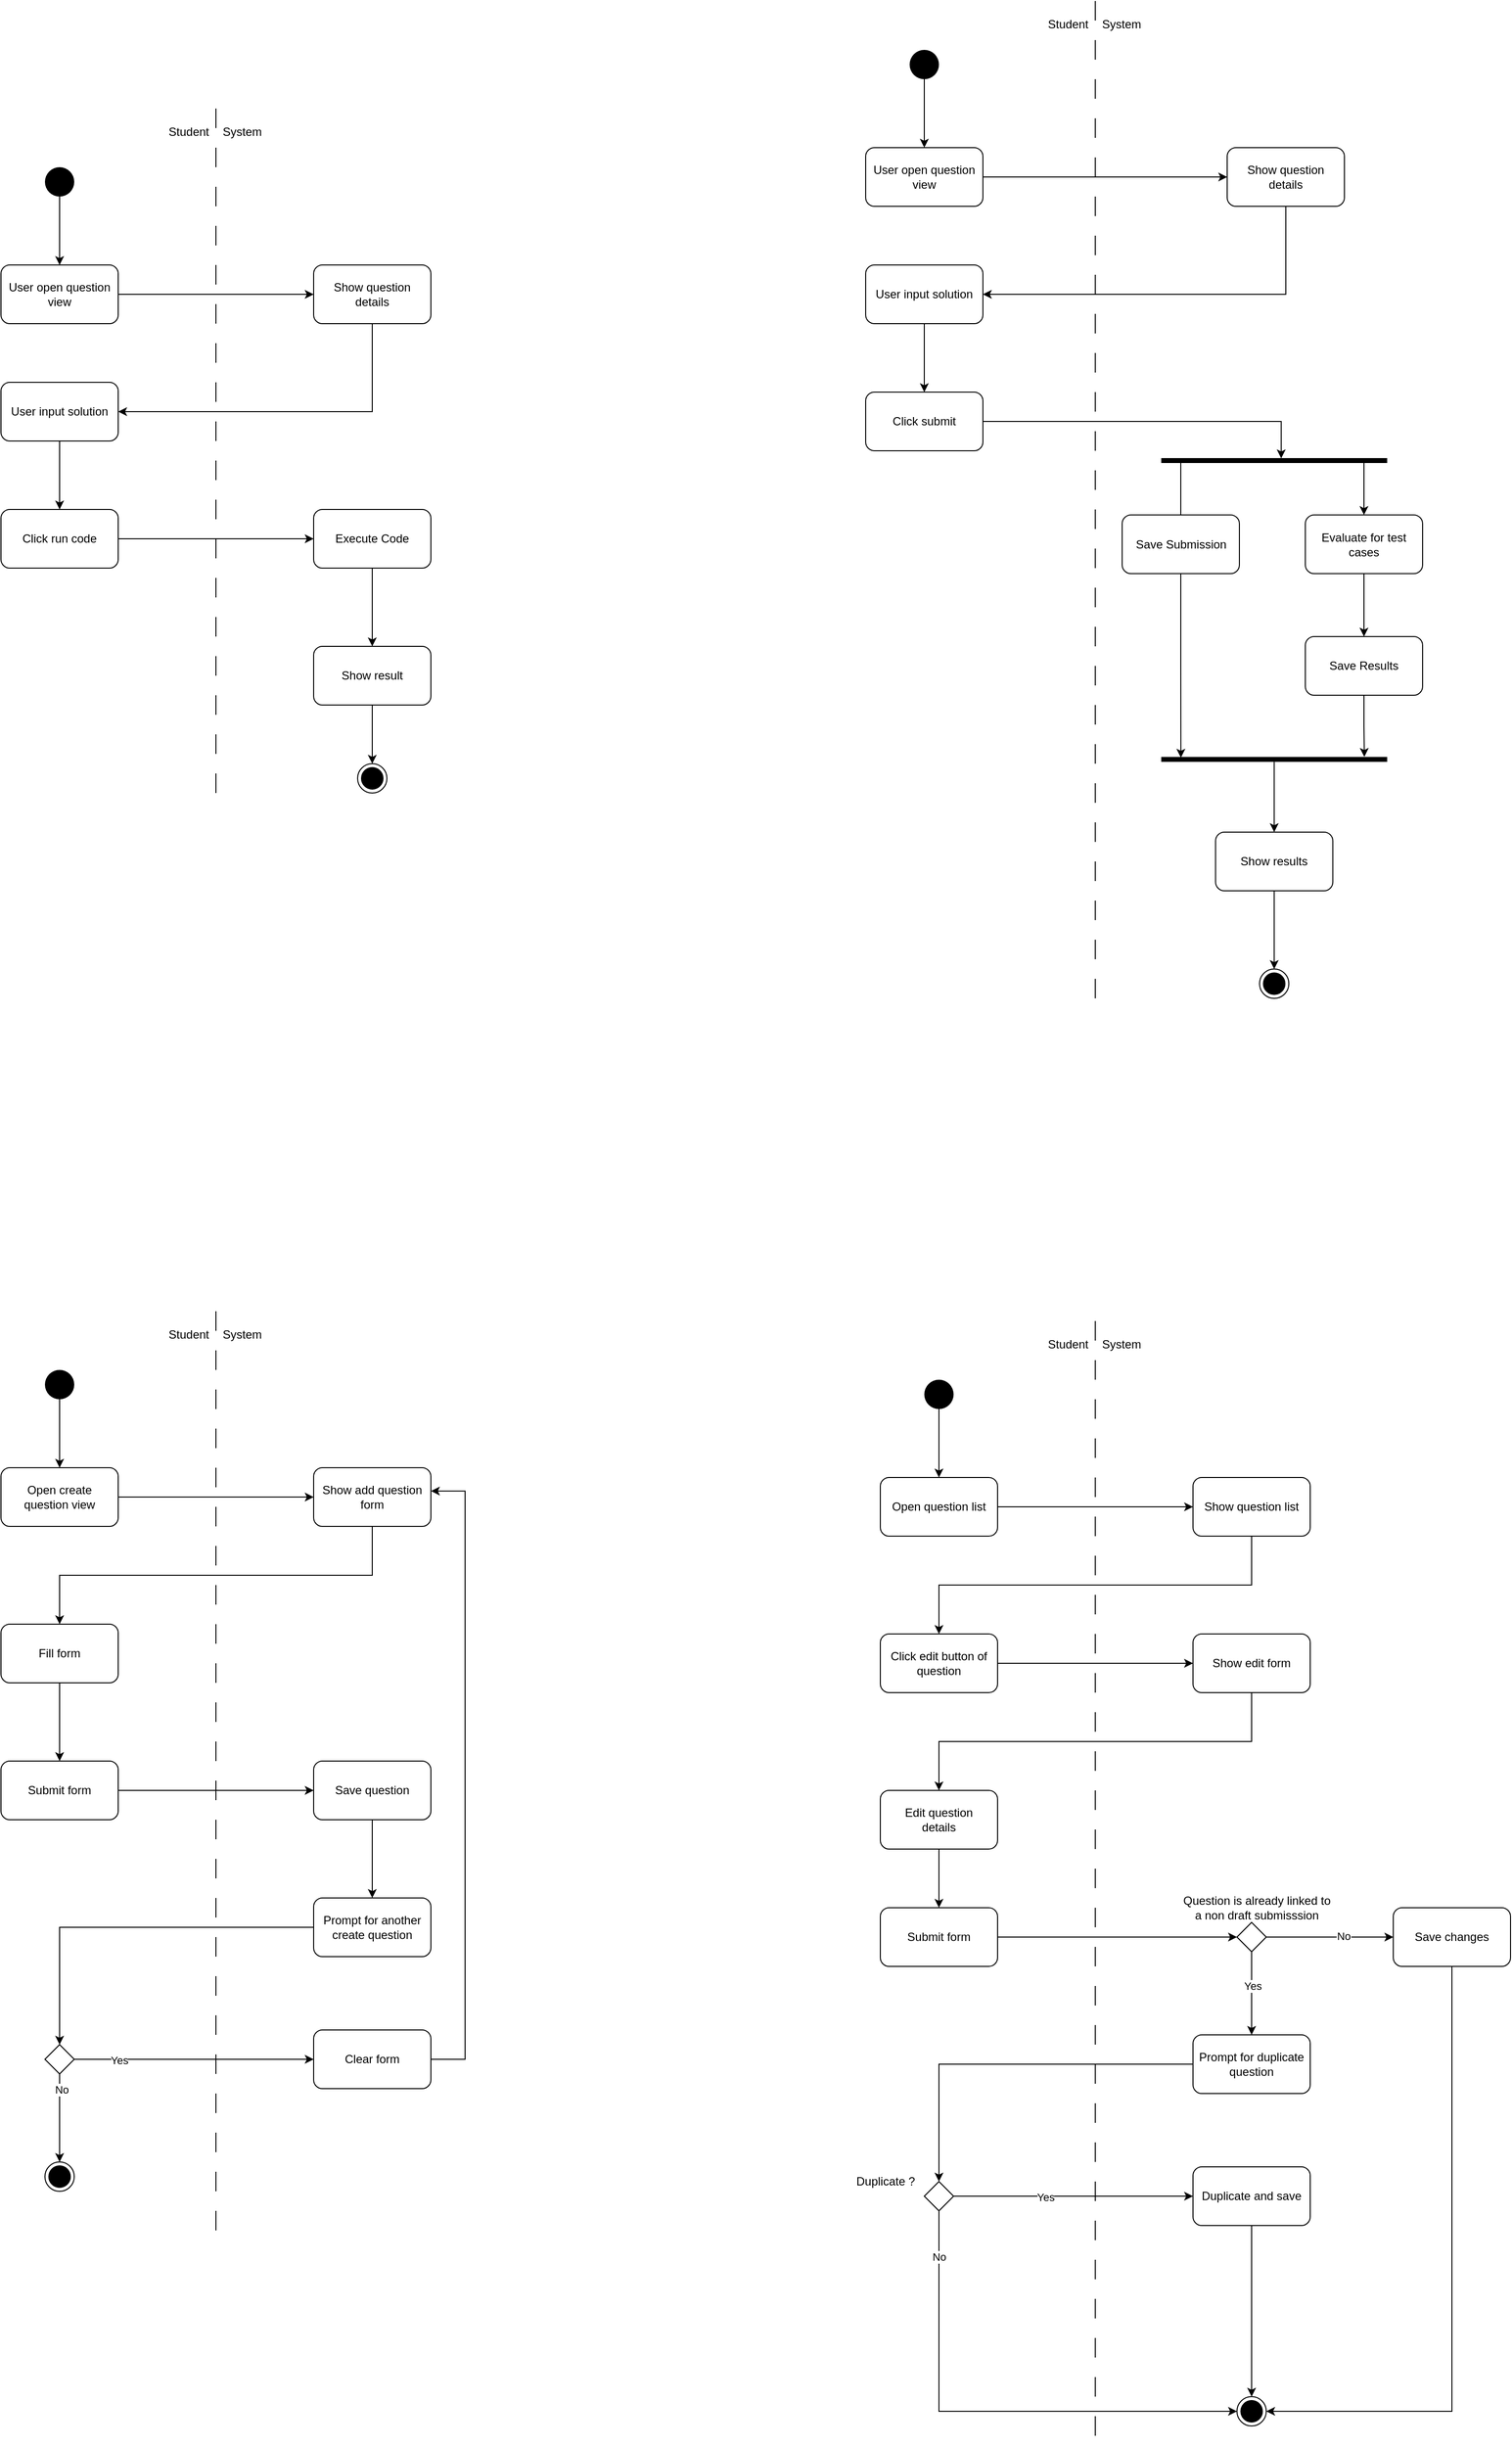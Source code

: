 <mxfile version="14.6.13" type="device"><diagram id="gyYG60qsCns7xO_xiu18" name="Page-1"><mxGraphModel dx="2893" dy="1797" grid="1" gridSize="10" guides="1" tooltips="1" connect="1" arrows="1" fold="1" page="1" pageScale="1" pageWidth="850" pageHeight="1100" math="0" shadow="0"><root><mxCell id="0"/><mxCell id="1" parent="0"/><mxCell id="atGpDKyjoXuG9PRG0gPJ-6" value="" style="edgeStyle=orthogonalEdgeStyle;rounded=0;orthogonalLoop=1;jettySize=auto;html=1;" edge="1" parent="1" source="atGpDKyjoXuG9PRG0gPJ-1" target="atGpDKyjoXuG9PRG0gPJ-5"><mxGeometry relative="1" as="geometry"/></mxCell><mxCell id="atGpDKyjoXuG9PRG0gPJ-1" value="User open question view" style="rounded=1;whiteSpace=wrap;html=1;" vertex="1" parent="1"><mxGeometry x="205" y="330" width="120" height="60" as="geometry"/></mxCell><mxCell id="atGpDKyjoXuG9PRG0gPJ-4" value="" style="edgeStyle=orthogonalEdgeStyle;rounded=0;orthogonalLoop=1;jettySize=auto;html=1;" edge="1" parent="1" source="atGpDKyjoXuG9PRG0gPJ-3" target="atGpDKyjoXuG9PRG0gPJ-1"><mxGeometry relative="1" as="geometry"/></mxCell><mxCell id="atGpDKyjoXuG9PRG0gPJ-3" value="" style="ellipse;fillColor=#000000;strokeColor=none;" vertex="1" parent="1"><mxGeometry x="250" y="230" width="30" height="30" as="geometry"/></mxCell><mxCell id="atGpDKyjoXuG9PRG0gPJ-11" style="edgeStyle=elbowEdgeStyle;rounded=0;orthogonalLoop=1;jettySize=auto;html=1;entryX=1;entryY=0.5;entryDx=0;entryDy=0;elbow=vertical;" edge="1" parent="1" source="atGpDKyjoXuG9PRG0gPJ-5" target="atGpDKyjoXuG9PRG0gPJ-9"><mxGeometry relative="1" as="geometry"><Array as="points"><mxPoint x="475" y="480"/><mxPoint x="515" y="500"/><mxPoint x="415" y="470"/><mxPoint x="445" y="460"/><mxPoint x="465" y="500"/></Array></mxGeometry></mxCell><mxCell id="atGpDKyjoXuG9PRG0gPJ-5" value="Show question&lt;br&gt;details" style="whiteSpace=wrap;html=1;rounded=1;" vertex="1" parent="1"><mxGeometry x="525" y="330" width="120" height="60" as="geometry"/></mxCell><mxCell id="atGpDKyjoXuG9PRG0gPJ-13" style="edgeStyle=elbowEdgeStyle;rounded=0;orthogonalLoop=1;jettySize=auto;elbow=vertical;html=1;entryX=0.5;entryY=0;entryDx=0;entryDy=0;" edge="1" parent="1" source="atGpDKyjoXuG9PRG0gPJ-9" target="atGpDKyjoXuG9PRG0gPJ-19"><mxGeometry relative="1" as="geometry"><mxPoint x="265" y="605" as="targetPoint"/></mxGeometry></mxCell><mxCell id="atGpDKyjoXuG9PRG0gPJ-9" value="User input solution" style="whiteSpace=wrap;html=1;rounded=1;" vertex="1" parent="1"><mxGeometry x="205" y="450" width="120" height="60" as="geometry"/></mxCell><mxCell id="atGpDKyjoXuG9PRG0gPJ-26" style="edgeStyle=elbowEdgeStyle;rounded=0;orthogonalLoop=1;jettySize=auto;elbow=vertical;html=1;" edge="1" parent="1" source="atGpDKyjoXuG9PRG0gPJ-15" target="atGpDKyjoXuG9PRG0gPJ-25"><mxGeometry relative="1" as="geometry"/></mxCell><mxCell id="atGpDKyjoXuG9PRG0gPJ-15" value="Execute Code" style="whiteSpace=wrap;html=1;rounded=1;" vertex="1" parent="1"><mxGeometry x="525" y="580" width="120" height="60" as="geometry"/></mxCell><mxCell id="atGpDKyjoXuG9PRG0gPJ-20" style="edgeStyle=elbowEdgeStyle;rounded=0;orthogonalLoop=1;jettySize=auto;elbow=vertical;html=1;entryX=0;entryY=0.5;entryDx=0;entryDy=0;" edge="1" parent="1" source="atGpDKyjoXuG9PRG0gPJ-19" target="atGpDKyjoXuG9PRG0gPJ-15"><mxGeometry relative="1" as="geometry"/></mxCell><mxCell id="atGpDKyjoXuG9PRG0gPJ-19" value="Click run code" style="whiteSpace=wrap;html=1;rounded=1;" vertex="1" parent="1"><mxGeometry x="205" y="580" width="120" height="60" as="geometry"/></mxCell><mxCell id="atGpDKyjoXuG9PRG0gPJ-28" style="edgeStyle=elbowEdgeStyle;rounded=0;orthogonalLoop=1;jettySize=auto;elbow=vertical;html=1;exitX=0.5;exitY=1;exitDx=0;exitDy=0;entryX=0.5;entryY=0;entryDx=0;entryDy=0;" edge="1" parent="1" source="atGpDKyjoXuG9PRG0gPJ-25" target="atGpDKyjoXuG9PRG0gPJ-27"><mxGeometry relative="1" as="geometry"/></mxCell><mxCell id="atGpDKyjoXuG9PRG0gPJ-25" value="Show result" style="whiteSpace=wrap;html=1;rounded=1;" vertex="1" parent="1"><mxGeometry x="525" y="720" width="120" height="60" as="geometry"/></mxCell><mxCell id="atGpDKyjoXuG9PRG0gPJ-27" value="" style="ellipse;html=1;shape=endState;fillColor=#000000;strokeColor=#000000;" vertex="1" parent="1"><mxGeometry x="570" y="840" width="30" height="30" as="geometry"/></mxCell><mxCell id="atGpDKyjoXuG9PRG0gPJ-30" value="" style="edgeStyle=orthogonalEdgeStyle;rounded=0;orthogonalLoop=1;jettySize=auto;html=1;" edge="1" source="atGpDKyjoXuG9PRG0gPJ-31" target="atGpDKyjoXuG9PRG0gPJ-35" parent="1"><mxGeometry relative="1" as="geometry"/></mxCell><mxCell id="atGpDKyjoXuG9PRG0gPJ-31" value="User open question view" style="rounded=1;whiteSpace=wrap;html=1;" vertex="1" parent="1"><mxGeometry x="1090" y="210" width="120" height="60" as="geometry"/></mxCell><mxCell id="atGpDKyjoXuG9PRG0gPJ-32" value="" style="edgeStyle=orthogonalEdgeStyle;rounded=0;orthogonalLoop=1;jettySize=auto;html=1;" edge="1" source="atGpDKyjoXuG9PRG0gPJ-33" target="atGpDKyjoXuG9PRG0gPJ-31" parent="1"><mxGeometry relative="1" as="geometry"/></mxCell><mxCell id="atGpDKyjoXuG9PRG0gPJ-33" value="" style="ellipse;fillColor=#000000;strokeColor=none;" vertex="1" parent="1"><mxGeometry x="1135" y="110" width="30" height="30" as="geometry"/></mxCell><mxCell id="atGpDKyjoXuG9PRG0gPJ-34" style="edgeStyle=elbowEdgeStyle;rounded=0;orthogonalLoop=1;jettySize=auto;html=1;entryX=1;entryY=0.5;entryDx=0;entryDy=0;elbow=vertical;" edge="1" source="atGpDKyjoXuG9PRG0gPJ-35" target="atGpDKyjoXuG9PRG0gPJ-39" parent="1"><mxGeometry relative="1" as="geometry"><Array as="points"><mxPoint x="1360" y="360"/><mxPoint x="1400" y="380"/><mxPoint x="1300" y="350"/><mxPoint x="1330" y="340"/><mxPoint x="1350" y="380"/></Array></mxGeometry></mxCell><mxCell id="atGpDKyjoXuG9PRG0gPJ-35" value="Show question&lt;br&gt;details" style="whiteSpace=wrap;html=1;rounded=1;" vertex="1" parent="1"><mxGeometry x="1460" y="210" width="120" height="60" as="geometry"/></mxCell><mxCell id="atGpDKyjoXuG9PRG0gPJ-38" style="edgeStyle=elbowEdgeStyle;rounded=0;orthogonalLoop=1;jettySize=auto;elbow=vertical;html=1;entryX=0.5;entryY=0;entryDx=0;entryDy=0;" edge="1" source="atGpDKyjoXuG9PRG0gPJ-39" target="atGpDKyjoXuG9PRG0gPJ-43" parent="1"><mxGeometry relative="1" as="geometry"><mxPoint x="1150" y="485" as="targetPoint"/></mxGeometry></mxCell><mxCell id="atGpDKyjoXuG9PRG0gPJ-39" value="User input solution" style="whiteSpace=wrap;html=1;rounded=1;" vertex="1" parent="1"><mxGeometry x="1090" y="330" width="120" height="60" as="geometry"/></mxCell><mxCell id="atGpDKyjoXuG9PRG0gPJ-42" style="edgeStyle=elbowEdgeStyle;rounded=0;orthogonalLoop=1;jettySize=auto;elbow=vertical;html=1;entryX=0.043;entryY=0.469;entryDx=0;entryDy=0;entryPerimeter=0;exitX=1;exitY=0.5;exitDx=0;exitDy=0;" edge="1" source="atGpDKyjoXuG9PRG0gPJ-43" target="atGpDKyjoXuG9PRG0gPJ-47" parent="1"><mxGeometry relative="1" as="geometry"><mxPoint x="1410" y="490" as="targetPoint"/><Array as="points"><mxPoint x="1290" y="490"/><mxPoint x="1472" y="510"/><mxPoint x="1340" y="490"/></Array></mxGeometry></mxCell><mxCell id="atGpDKyjoXuG9PRG0gPJ-43" value="Click submit" style="whiteSpace=wrap;html=1;rounded=1;" vertex="1" parent="1"><mxGeometry x="1090" y="460" width="120" height="60" as="geometry"/></mxCell><mxCell id="atGpDKyjoXuG9PRG0gPJ-48" style="edgeStyle=elbowEdgeStyle;rounded=0;orthogonalLoop=1;jettySize=auto;elbow=vertical;html=1;entryX=0.5;entryY=0;entryDx=0;entryDy=0;" edge="1" parent="1" source="atGpDKyjoXuG9PRG0gPJ-47" target="atGpDKyjoXuG9PRG0gPJ-49"><mxGeometry relative="1" as="geometry"><mxPoint x="1410" y="670" as="targetPoint"/><Array as="points"><mxPoint x="1410" y="590"/></Array></mxGeometry></mxCell><mxCell id="atGpDKyjoXuG9PRG0gPJ-51" style="edgeStyle=elbowEdgeStyle;rounded=0;orthogonalLoop=1;jettySize=auto;elbow=vertical;html=1;entryX=0.5;entryY=0;entryDx=0;entryDy=0;" edge="1" parent="1" source="atGpDKyjoXuG9PRG0gPJ-47" target="atGpDKyjoXuG9PRG0gPJ-50"><mxGeometry relative="1" as="geometry"><Array as="points"><mxPoint x="1610" y="570"/></Array></mxGeometry></mxCell><mxCell id="atGpDKyjoXuG9PRG0gPJ-47" value="" style="html=1;points=[];perimeter=orthogonalPerimeter;fillColor=#000000;strokeColor=none;rotation=90;" vertex="1" parent="1"><mxGeometry x="1505.62" y="414.38" width="5" height="231.25" as="geometry"/></mxCell><mxCell id="atGpDKyjoXuG9PRG0gPJ-57" style="edgeStyle=elbowEdgeStyle;rounded=0;orthogonalLoop=1;jettySize=auto;elbow=vertical;html=1;entryX=0.147;entryY=0.913;entryDx=0;entryDy=0;entryPerimeter=0;" edge="1" parent="1" source="atGpDKyjoXuG9PRG0gPJ-49" target="atGpDKyjoXuG9PRG0gPJ-55"><mxGeometry relative="1" as="geometry"/></mxCell><mxCell id="atGpDKyjoXuG9PRG0gPJ-49" value="Save Submission" style="whiteSpace=wrap;html=1;rounded=1;" vertex="1" parent="1"><mxGeometry x="1352.5" y="585.63" width="120" height="60" as="geometry"/></mxCell><mxCell id="atGpDKyjoXuG9PRG0gPJ-54" value="" style="edgeStyle=elbowEdgeStyle;rounded=0;orthogonalLoop=1;jettySize=auto;elbow=vertical;html=1;" edge="1" parent="1" source="atGpDKyjoXuG9PRG0gPJ-50" target="atGpDKyjoXuG9PRG0gPJ-53"><mxGeometry relative="1" as="geometry"/></mxCell><mxCell id="atGpDKyjoXuG9PRG0gPJ-50" value="Evaluate for test cases" style="whiteSpace=wrap;html=1;rounded=1;" vertex="1" parent="1"><mxGeometry x="1540" y="585.63" width="120" height="60" as="geometry"/></mxCell><mxCell id="atGpDKyjoXuG9PRG0gPJ-56" style="edgeStyle=elbowEdgeStyle;rounded=0;orthogonalLoop=1;jettySize=auto;elbow=vertical;html=1;exitX=0.5;exitY=1;exitDx=0;exitDy=0;entryX=-0.025;entryY=0.101;entryDx=0;entryDy=0;entryPerimeter=0;" edge="1" parent="1" source="atGpDKyjoXuG9PRG0gPJ-53" target="atGpDKyjoXuG9PRG0gPJ-55"><mxGeometry relative="1" as="geometry"><mxPoint x="1600" y="960" as="targetPoint"/></mxGeometry></mxCell><mxCell id="atGpDKyjoXuG9PRG0gPJ-53" value="Save Results" style="whiteSpace=wrap;html=1;rounded=1;" vertex="1" parent="1"><mxGeometry x="1540" y="710" width="120" height="60" as="geometry"/></mxCell><mxCell id="atGpDKyjoXuG9PRG0gPJ-60" style="edgeStyle=elbowEdgeStyle;rounded=0;orthogonalLoop=1;jettySize=auto;elbow=vertical;html=1;entryX=0.5;entryY=0;entryDx=0;entryDy=0;" edge="1" parent="1" source="atGpDKyjoXuG9PRG0gPJ-55" target="atGpDKyjoXuG9PRG0gPJ-59"><mxGeometry relative="1" as="geometry"/></mxCell><mxCell id="atGpDKyjoXuG9PRG0gPJ-55" value="" style="html=1;points=[];perimeter=orthogonalPerimeter;fillColor=#000000;strokeColor=none;rotation=90;" vertex="1" parent="1"><mxGeometry x="1505.62" y="720" width="5" height="231.25" as="geometry"/></mxCell><mxCell id="atGpDKyjoXuG9PRG0gPJ-62" style="edgeStyle=elbowEdgeStyle;rounded=0;orthogonalLoop=1;jettySize=auto;elbow=vertical;html=1;entryX=0.5;entryY=0;entryDx=0;entryDy=0;" edge="1" parent="1" source="atGpDKyjoXuG9PRG0gPJ-59" target="atGpDKyjoXuG9PRG0gPJ-61"><mxGeometry relative="1" as="geometry"/></mxCell><mxCell id="atGpDKyjoXuG9PRG0gPJ-59" value="Show results" style="whiteSpace=wrap;html=1;rounded=1;" vertex="1" parent="1"><mxGeometry x="1448.12" y="910" width="120" height="60" as="geometry"/></mxCell><mxCell id="atGpDKyjoXuG9PRG0gPJ-61" value="" style="ellipse;html=1;shape=endState;fillColor=#000000;strokeColor=#000000;" vertex="1" parent="1"><mxGeometry x="1493.12" y="1050" width="30" height="30" as="geometry"/></mxCell><mxCell id="atGpDKyjoXuG9PRG0gPJ-66" value="" style="line;strokeWidth=1;direction=south;html=1;dashed=1;dashPattern=20 20;" vertex="1" parent="1"><mxGeometry x="420" y="170" width="10" height="720" as="geometry"/></mxCell><mxCell id="atGpDKyjoXuG9PRG0gPJ-67" value="Student" style="text;align=right;" vertex="1" parent="1"><mxGeometry x="360" y="180" width="60" height="20" as="geometry"/></mxCell><mxCell id="atGpDKyjoXuG9PRG0gPJ-68" value="System" style="text;align=left;" vertex="1" parent="1"><mxGeometry x="430" y="180" width="60" height="20" as="geometry"/></mxCell><mxCell id="atGpDKyjoXuG9PRG0gPJ-69" value="" style="line;strokeWidth=1;direction=south;html=1;dashed=1;dashPattern=20 20;" vertex="1" parent="1"><mxGeometry x="1320" y="60" width="10" height="1020" as="geometry"/></mxCell><mxCell id="atGpDKyjoXuG9PRG0gPJ-70" value="Student" style="text;align=right;" vertex="1" parent="1"><mxGeometry x="1260" y="70" width="60" height="20" as="geometry"/></mxCell><mxCell id="atGpDKyjoXuG9PRG0gPJ-71" value="System" style="text;align=left;" vertex="1" parent="1"><mxGeometry x="1330" y="70" width="60" height="20" as="geometry"/></mxCell><mxCell id="atGpDKyjoXuG9PRG0gPJ-72" value="" style="line;strokeWidth=1;direction=south;html=1;dashed=1;dashPattern=20 20;" vertex="1" parent="1"><mxGeometry x="420" y="1400" width="10" height="960" as="geometry"/></mxCell><mxCell id="atGpDKyjoXuG9PRG0gPJ-73" value="Student" style="text;align=right;" vertex="1" parent="1"><mxGeometry x="360" y="1410" width="60" height="20" as="geometry"/></mxCell><mxCell id="atGpDKyjoXuG9PRG0gPJ-74" value="System" style="text;align=left;" vertex="1" parent="1"><mxGeometry x="430" y="1410" width="60" height="20" as="geometry"/></mxCell><mxCell id="atGpDKyjoXuG9PRG0gPJ-81" style="edgeStyle=elbowEdgeStyle;rounded=0;orthogonalLoop=1;jettySize=auto;elbow=vertical;html=1;entryX=0;entryY=0.5;entryDx=0;entryDy=0;" edge="1" parent="1" source="atGpDKyjoXuG9PRG0gPJ-75" target="atGpDKyjoXuG9PRG0gPJ-80"><mxGeometry relative="1" as="geometry"/></mxCell><mxCell id="atGpDKyjoXuG9PRG0gPJ-75" value="Open create&lt;br&gt;question view" style="rounded=1;whiteSpace=wrap;html=1;" vertex="1" parent="1"><mxGeometry x="205" y="1560" width="120" height="60" as="geometry"/></mxCell><mxCell id="atGpDKyjoXuG9PRG0gPJ-76" value="" style="edgeStyle=orthogonalEdgeStyle;rounded=0;orthogonalLoop=1;jettySize=auto;html=1;" edge="1" source="atGpDKyjoXuG9PRG0gPJ-77" target="atGpDKyjoXuG9PRG0gPJ-75" parent="1"><mxGeometry relative="1" as="geometry"/></mxCell><mxCell id="atGpDKyjoXuG9PRG0gPJ-77" value="" style="ellipse;fillColor=#000000;strokeColor=none;" vertex="1" parent="1"><mxGeometry x="250" y="1460" width="30" height="30" as="geometry"/></mxCell><mxCell id="atGpDKyjoXuG9PRG0gPJ-82" style="edgeStyle=elbowEdgeStyle;rounded=0;orthogonalLoop=1;jettySize=auto;elbow=vertical;html=1;entryX=0.5;entryY=0;entryDx=0;entryDy=0;" edge="1" parent="1" source="atGpDKyjoXuG9PRG0gPJ-80" target="atGpDKyjoXuG9PRG0gPJ-83"><mxGeometry relative="1" as="geometry"><mxPoint x="260" y="1740" as="targetPoint"/></mxGeometry></mxCell><mxCell id="atGpDKyjoXuG9PRG0gPJ-80" value="Show add question form" style="rounded=1;whiteSpace=wrap;html=1;" vertex="1" parent="1"><mxGeometry x="525" y="1560" width="120" height="60" as="geometry"/></mxCell><mxCell id="atGpDKyjoXuG9PRG0gPJ-84" style="edgeStyle=elbowEdgeStyle;rounded=0;orthogonalLoop=1;jettySize=auto;elbow=vertical;html=1;" edge="1" parent="1" source="atGpDKyjoXuG9PRG0gPJ-83"><mxGeometry relative="1" as="geometry"><mxPoint x="265" y="1860" as="targetPoint"/></mxGeometry></mxCell><mxCell id="atGpDKyjoXuG9PRG0gPJ-83" value="Fill form" style="rounded=1;whiteSpace=wrap;html=1;" vertex="1" parent="1"><mxGeometry x="205" y="1720" width="120" height="60" as="geometry"/></mxCell><mxCell id="atGpDKyjoXuG9PRG0gPJ-91" style="edgeStyle=elbowEdgeStyle;rounded=0;orthogonalLoop=1;jettySize=auto;html=1;entryX=0;entryY=0.5;entryDx=0;entryDy=0;" edge="1" parent="1" source="atGpDKyjoXuG9PRG0gPJ-90" target="atGpDKyjoXuG9PRG0gPJ-92"><mxGeometry relative="1" as="geometry"><mxPoint x="510" y="1890" as="targetPoint"/></mxGeometry></mxCell><mxCell id="atGpDKyjoXuG9PRG0gPJ-90" value="Submit form" style="rounded=1;whiteSpace=wrap;html=1;" vertex="1" parent="1"><mxGeometry x="205" y="1860" width="120" height="60" as="geometry"/></mxCell><mxCell id="atGpDKyjoXuG9PRG0gPJ-95" value="" style="edgeStyle=elbowEdgeStyle;rounded=0;orthogonalLoop=1;jettySize=auto;html=1;" edge="1" parent="1" source="atGpDKyjoXuG9PRG0gPJ-92" target="atGpDKyjoXuG9PRG0gPJ-94"><mxGeometry relative="1" as="geometry"/></mxCell><mxCell id="atGpDKyjoXuG9PRG0gPJ-92" value="Save question" style="rounded=1;whiteSpace=wrap;html=1;" vertex="1" parent="1"><mxGeometry x="525" y="1860" width="120" height="60" as="geometry"/></mxCell><mxCell id="atGpDKyjoXuG9PRG0gPJ-96" style="edgeStyle=elbowEdgeStyle;rounded=0;orthogonalLoop=1;jettySize=auto;html=1;entryX=0.5;entryY=0;entryDx=0;entryDy=0;elbow=vertical;" edge="1" parent="1" source="atGpDKyjoXuG9PRG0gPJ-94" target="atGpDKyjoXuG9PRG0gPJ-97"><mxGeometry relative="1" as="geometry"><mxPoint x="280" y="2030" as="targetPoint"/><Array as="points"><mxPoint x="370" y="2030"/></Array></mxGeometry></mxCell><mxCell id="atGpDKyjoXuG9PRG0gPJ-94" value="Prompt for another create question" style="rounded=1;whiteSpace=wrap;html=1;" vertex="1" parent="1"><mxGeometry x="525" y="2000" width="120" height="60" as="geometry"/></mxCell><mxCell id="atGpDKyjoXuG9PRG0gPJ-98" style="edgeStyle=elbowEdgeStyle;rounded=0;orthogonalLoop=1;jettySize=auto;elbow=vertical;html=1;entryX=0.5;entryY=0;entryDx=0;entryDy=0;" edge="1" parent="1" source="atGpDKyjoXuG9PRG0gPJ-97" target="atGpDKyjoXuG9PRG0gPJ-105"><mxGeometry relative="1" as="geometry"><mxPoint x="265" y="2300" as="targetPoint"/></mxGeometry></mxCell><mxCell id="atGpDKyjoXuG9PRG0gPJ-99" value="No" style="edgeLabel;html=1;align=center;verticalAlign=middle;resizable=0;points=[];" vertex="1" connectable="0" parent="atGpDKyjoXuG9PRG0gPJ-98"><mxGeometry x="-0.648" y="2" relative="1" as="geometry"><mxPoint as="offset"/></mxGeometry></mxCell><mxCell id="atGpDKyjoXuG9PRG0gPJ-102" style="edgeStyle=elbowEdgeStyle;rounded=0;orthogonalLoop=1;jettySize=auto;elbow=vertical;html=1;entryX=0;entryY=0.5;entryDx=0;entryDy=0;" edge="1" parent="1" source="atGpDKyjoXuG9PRG0gPJ-97" target="atGpDKyjoXuG9PRG0gPJ-101"><mxGeometry relative="1" as="geometry"/></mxCell><mxCell id="atGpDKyjoXuG9PRG0gPJ-104" value="Yes" style="edgeLabel;html=1;align=center;verticalAlign=middle;resizable=0;points=[];" vertex="1" connectable="0" parent="atGpDKyjoXuG9PRG0gPJ-102"><mxGeometry x="-0.625" y="-1" relative="1" as="geometry"><mxPoint as="offset"/></mxGeometry></mxCell><mxCell id="atGpDKyjoXuG9PRG0gPJ-97" value="" style="rhombus;" vertex="1" parent="1"><mxGeometry x="250" y="2150" width="30" height="30" as="geometry"/></mxCell><mxCell id="atGpDKyjoXuG9PRG0gPJ-103" style="edgeStyle=elbowEdgeStyle;rounded=0;orthogonalLoop=1;jettySize=auto;elbow=vertical;html=1;entryX=1.001;entryY=0.398;entryDx=0;entryDy=0;entryPerimeter=0;" edge="1" parent="1" source="atGpDKyjoXuG9PRG0gPJ-101" target="atGpDKyjoXuG9PRG0gPJ-80"><mxGeometry relative="1" as="geometry"><Array as="points"><mxPoint x="680" y="1820"/><mxPoint x="700" y="2080"/></Array></mxGeometry></mxCell><mxCell id="atGpDKyjoXuG9PRG0gPJ-101" value="Clear form" style="rounded=1;whiteSpace=wrap;html=1;" vertex="1" parent="1"><mxGeometry x="525" y="2135" width="120" height="60" as="geometry"/></mxCell><mxCell id="atGpDKyjoXuG9PRG0gPJ-105" value="" style="ellipse;html=1;shape=endState;fillColor=#000000;strokeColor=#000000;" vertex="1" parent="1"><mxGeometry x="250" y="2270" width="30" height="30" as="geometry"/></mxCell><mxCell id="atGpDKyjoXuG9PRG0gPJ-106" value="" style="line;strokeWidth=1;direction=south;html=1;dashed=1;dashPattern=20 20;" vertex="1" parent="1"><mxGeometry x="1320" y="1410" width="10" height="1150" as="geometry"/></mxCell><mxCell id="atGpDKyjoXuG9PRG0gPJ-107" value="Student" style="text;align=right;" vertex="1" parent="1"><mxGeometry x="1260" y="1420" width="60" height="20" as="geometry"/></mxCell><mxCell id="atGpDKyjoXuG9PRG0gPJ-108" value="System" style="text;align=left;" vertex="1" parent="1"><mxGeometry x="1330" y="1420" width="60" height="20" as="geometry"/></mxCell><mxCell id="atGpDKyjoXuG9PRG0gPJ-109" style="edgeStyle=elbowEdgeStyle;rounded=0;orthogonalLoop=1;jettySize=auto;elbow=vertical;html=1;entryX=0;entryY=0.5;entryDx=0;entryDy=0;" edge="1" source="atGpDKyjoXuG9PRG0gPJ-110" target="atGpDKyjoXuG9PRG0gPJ-114" parent="1"><mxGeometry relative="1" as="geometry"/></mxCell><mxCell id="atGpDKyjoXuG9PRG0gPJ-110" value="Open question list" style="rounded=1;whiteSpace=wrap;html=1;" vertex="1" parent="1"><mxGeometry x="1105" y="1570" width="120" height="60" as="geometry"/></mxCell><mxCell id="atGpDKyjoXuG9PRG0gPJ-111" value="" style="edgeStyle=orthogonalEdgeStyle;rounded=0;orthogonalLoop=1;jettySize=auto;html=1;" edge="1" source="atGpDKyjoXuG9PRG0gPJ-112" target="atGpDKyjoXuG9PRG0gPJ-110" parent="1"><mxGeometry relative="1" as="geometry"/></mxCell><mxCell id="atGpDKyjoXuG9PRG0gPJ-112" value="" style="ellipse;fillColor=#000000;strokeColor=none;" vertex="1" parent="1"><mxGeometry x="1150" y="1470" width="30" height="30" as="geometry"/></mxCell><mxCell id="atGpDKyjoXuG9PRG0gPJ-113" style="edgeStyle=elbowEdgeStyle;rounded=0;orthogonalLoop=1;jettySize=auto;elbow=vertical;html=1;entryX=0.5;entryY=0;entryDx=0;entryDy=0;" edge="1" source="atGpDKyjoXuG9PRG0gPJ-114" target="atGpDKyjoXuG9PRG0gPJ-116" parent="1"><mxGeometry relative="1" as="geometry"><mxPoint x="1160" y="1750" as="targetPoint"/></mxGeometry></mxCell><mxCell id="atGpDKyjoXuG9PRG0gPJ-114" value="Show question list" style="rounded=1;whiteSpace=wrap;html=1;" vertex="1" parent="1"><mxGeometry x="1425" y="1570" width="120" height="60" as="geometry"/></mxCell><mxCell id="atGpDKyjoXuG9PRG0gPJ-134" style="edgeStyle=elbowEdgeStyle;rounded=0;orthogonalLoop=1;jettySize=auto;elbow=vertical;html=1;entryX=0;entryY=0.5;entryDx=0;entryDy=0;" edge="1" parent="1" source="atGpDKyjoXuG9PRG0gPJ-116" target="atGpDKyjoXuG9PRG0gPJ-133"><mxGeometry relative="1" as="geometry"/></mxCell><mxCell id="atGpDKyjoXuG9PRG0gPJ-116" value="Click edit button of question" style="rounded=1;whiteSpace=wrap;html=1;" vertex="1" parent="1"><mxGeometry x="1105" y="1730" width="120" height="60" as="geometry"/></mxCell><mxCell id="atGpDKyjoXuG9PRG0gPJ-117" style="edgeStyle=elbowEdgeStyle;rounded=0;orthogonalLoop=1;jettySize=auto;html=1;entryX=0;entryY=0.5;entryDx=0;entryDy=0;" edge="1" source="atGpDKyjoXuG9PRG0gPJ-118" target="atGpDKyjoXuG9PRG0gPJ-138" parent="1"><mxGeometry relative="1" as="geometry"><mxPoint x="1420" y="2040" as="targetPoint"/></mxGeometry></mxCell><mxCell id="atGpDKyjoXuG9PRG0gPJ-118" value="Submit form" style="rounded=1;whiteSpace=wrap;html=1;" vertex="1" parent="1"><mxGeometry x="1105" y="2010" width="120" height="60" as="geometry"/></mxCell><mxCell id="atGpDKyjoXuG9PRG0gPJ-157" style="edgeStyle=elbowEdgeStyle;rounded=0;orthogonalLoop=1;jettySize=auto;elbow=vertical;html=1;entryX=1;entryY=0.5;entryDx=0;entryDy=0;" edge="1" parent="1" source="atGpDKyjoXuG9PRG0gPJ-120" target="atGpDKyjoXuG9PRG0gPJ-130"><mxGeometry relative="1" as="geometry"><Array as="points"><mxPoint x="1510" y="2525"/><mxPoint x="1610" y="2520"/><mxPoint x="1670" y="2400"/></Array></mxGeometry></mxCell><mxCell id="atGpDKyjoXuG9PRG0gPJ-120" value="Save changes" style="rounded=1;whiteSpace=wrap;html=1;" vertex="1" parent="1"><mxGeometry x="1630" y="2010" width="120" height="60" as="geometry"/></mxCell><mxCell id="atGpDKyjoXuG9PRG0gPJ-130" value="" style="ellipse;html=1;shape=endState;fillColor=#000000;strokeColor=#000000;" vertex="1" parent="1"><mxGeometry x="1470" y="2510" width="30" height="30" as="geometry"/></mxCell><mxCell id="atGpDKyjoXuG9PRG0gPJ-133" value="Show edit form" style="rounded=1;whiteSpace=wrap;html=1;" vertex="1" parent="1"><mxGeometry x="1425" y="1730" width="120" height="60" as="geometry"/></mxCell><mxCell id="atGpDKyjoXuG9PRG0gPJ-135" style="edgeStyle=elbowEdgeStyle;rounded=0;orthogonalLoop=1;jettySize=auto;elbow=vertical;html=1;entryX=0.5;entryY=0;entryDx=0;entryDy=0;" edge="1" parent="1"><mxGeometry relative="1" as="geometry"><mxPoint x="1165" y="1890" as="targetPoint"/><mxPoint x="1485" y="1790" as="sourcePoint"/></mxGeometry></mxCell><mxCell id="atGpDKyjoXuG9PRG0gPJ-137" style="edgeStyle=elbowEdgeStyle;rounded=0;orthogonalLoop=1;jettySize=auto;elbow=vertical;html=1;entryX=0.5;entryY=0;entryDx=0;entryDy=0;" edge="1" parent="1" source="atGpDKyjoXuG9PRG0gPJ-136" target="atGpDKyjoXuG9PRG0gPJ-118"><mxGeometry relative="1" as="geometry"/></mxCell><mxCell id="atGpDKyjoXuG9PRG0gPJ-136" value="Edit question&lt;br&gt;details" style="rounded=1;whiteSpace=wrap;html=1;" vertex="1" parent="1"><mxGeometry x="1105" y="1890" width="120" height="60" as="geometry"/></mxCell><mxCell id="atGpDKyjoXuG9PRG0gPJ-139" style="edgeStyle=elbowEdgeStyle;rounded=0;orthogonalLoop=1;jettySize=auto;elbow=vertical;html=1;entryX=0;entryY=0.5;entryDx=0;entryDy=0;" edge="1" parent="1" source="atGpDKyjoXuG9PRG0gPJ-138" target="atGpDKyjoXuG9PRG0gPJ-120"><mxGeometry relative="1" as="geometry"/></mxCell><mxCell id="atGpDKyjoXuG9PRG0gPJ-141" value="No" style="edgeLabel;html=1;align=center;verticalAlign=middle;resizable=0;points=[];" vertex="1" connectable="0" parent="atGpDKyjoXuG9PRG0gPJ-139"><mxGeometry x="0.209" y="1" relative="1" as="geometry"><mxPoint as="offset"/></mxGeometry></mxCell><mxCell id="atGpDKyjoXuG9PRG0gPJ-142" style="edgeStyle=elbowEdgeStyle;rounded=0;orthogonalLoop=1;jettySize=auto;elbow=vertical;html=1;" edge="1" parent="1" source="atGpDKyjoXuG9PRG0gPJ-138"><mxGeometry relative="1" as="geometry"><mxPoint x="1485" y="2140" as="targetPoint"/></mxGeometry></mxCell><mxCell id="atGpDKyjoXuG9PRG0gPJ-143" value="Yes" style="edgeLabel;html=1;align=center;verticalAlign=middle;resizable=0;points=[];" vertex="1" connectable="0" parent="atGpDKyjoXuG9PRG0gPJ-142"><mxGeometry x="-0.183" y="1" relative="1" as="geometry"><mxPoint as="offset"/></mxGeometry></mxCell><mxCell id="atGpDKyjoXuG9PRG0gPJ-138" value="" style="rhombus;" vertex="1" parent="1"><mxGeometry x="1470" y="2025" width="30" height="30" as="geometry"/></mxCell><mxCell id="atGpDKyjoXuG9PRG0gPJ-140" value="Question is already linked to &lt;br&gt;a non draft submisssion" style="text;html=1;align=center;verticalAlign=middle;resizable=0;points=[];autosize=1;strokeColor=none;" vertex="1" parent="1"><mxGeometry x="1405" y="1995" width="170" height="30" as="geometry"/></mxCell><mxCell id="atGpDKyjoXuG9PRG0gPJ-147" style="edgeStyle=elbowEdgeStyle;rounded=0;orthogonalLoop=1;jettySize=auto;elbow=vertical;html=1;entryX=0.5;entryY=0;entryDx=0;entryDy=0;" edge="1" parent="1" source="atGpDKyjoXuG9PRG0gPJ-144" target="atGpDKyjoXuG9PRG0gPJ-148"><mxGeometry relative="1" as="geometry"><mxPoint x="1165.0" y="2230" as="targetPoint"/><Array as="points"><mxPoint x="1310" y="2170"/></Array></mxGeometry></mxCell><mxCell id="atGpDKyjoXuG9PRG0gPJ-144" value="Prompt for duplicate&lt;br&gt;question" style="rounded=1;whiteSpace=wrap;html=1;" vertex="1" parent="1"><mxGeometry x="1425" y="2140" width="120" height="60" as="geometry"/></mxCell><mxCell id="atGpDKyjoXuG9PRG0gPJ-150" style="edgeStyle=elbowEdgeStyle;rounded=0;orthogonalLoop=1;jettySize=auto;elbow=vertical;html=1;" edge="1" parent="1" source="atGpDKyjoXuG9PRG0gPJ-148" target="atGpDKyjoXuG9PRG0gPJ-149"><mxGeometry relative="1" as="geometry"/></mxCell><mxCell id="atGpDKyjoXuG9PRG0gPJ-151" value="Yes" style="edgeLabel;html=1;align=center;verticalAlign=middle;resizable=0;points=[];" vertex="1" connectable="0" parent="atGpDKyjoXuG9PRG0gPJ-150"><mxGeometry x="-0.236" y="-1" relative="1" as="geometry"><mxPoint as="offset"/></mxGeometry></mxCell><mxCell id="atGpDKyjoXuG9PRG0gPJ-153" style="edgeStyle=elbowEdgeStyle;rounded=0;orthogonalLoop=1;jettySize=auto;elbow=vertical;html=1;entryX=0;entryY=0.5;entryDx=0;entryDy=0;" edge="1" parent="1" source="atGpDKyjoXuG9PRG0gPJ-148" target="atGpDKyjoXuG9PRG0gPJ-130"><mxGeometry relative="1" as="geometry"><mxPoint x="1470" y="2825" as="targetPoint"/><Array as="points"><mxPoint x="1320" y="2525"/><mxPoint x="1360" y="2610"/><mxPoint x="1330" y="2825"/></Array></mxGeometry></mxCell><mxCell id="atGpDKyjoXuG9PRG0gPJ-154" value="No" style="edgeLabel;html=1;align=center;verticalAlign=middle;resizable=0;points=[];" vertex="1" connectable="0" parent="atGpDKyjoXuG9PRG0gPJ-153"><mxGeometry x="-0.835" y="-4" relative="1" as="geometry"><mxPoint x="4" y="5" as="offset"/></mxGeometry></mxCell><mxCell id="atGpDKyjoXuG9PRG0gPJ-148" value="" style="rhombus;" vertex="1" parent="1"><mxGeometry x="1150" y="2290" width="30" height="30" as="geometry"/></mxCell><mxCell id="atGpDKyjoXuG9PRG0gPJ-156" value="" style="edgeStyle=elbowEdgeStyle;rounded=0;orthogonalLoop=1;jettySize=auto;elbow=vertical;html=1;entryX=0.5;entryY=0;entryDx=0;entryDy=0;" edge="1" parent="1" source="atGpDKyjoXuG9PRG0gPJ-149" target="atGpDKyjoXuG9PRG0gPJ-130"><mxGeometry relative="1" as="geometry"><mxPoint x="1490" y="2490" as="targetPoint"/></mxGeometry></mxCell><mxCell id="atGpDKyjoXuG9PRG0gPJ-149" value="Duplicate and save" style="rounded=1;whiteSpace=wrap;html=1;" vertex="1" parent="1"><mxGeometry x="1425" y="2275" width="120" height="60" as="geometry"/></mxCell><mxCell id="atGpDKyjoXuG9PRG0gPJ-152" value="Duplicate ?" style="text;html=1;align=center;verticalAlign=middle;resizable=0;points=[];autosize=1;strokeColor=none;" vertex="1" parent="1"><mxGeometry x="1070" y="2280" width="80" height="20" as="geometry"/></mxCell></root></mxGraphModel></diagram></mxfile>